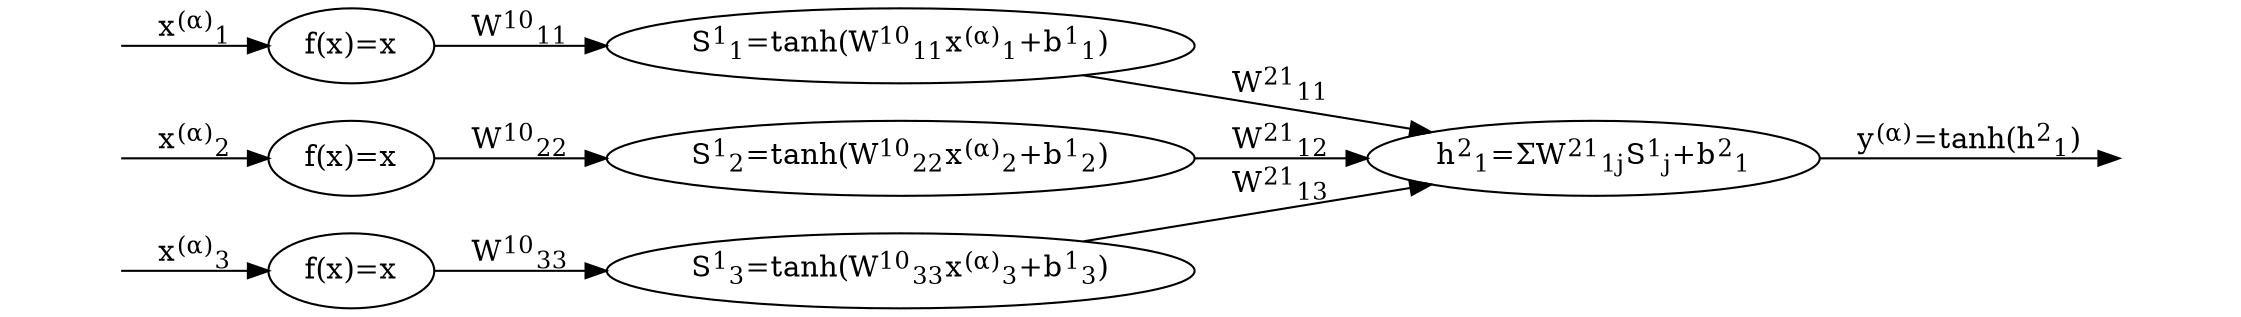 digraph{
    rankdir=<LR>
    splines=<line>
    node[color=<white>]
    input1[label=< >]
    input2[label=< >]
    input3[label=< >]
    finalout[label=< >]
    
    node[color=<black>] 
    input01[label=<f(x)=x>] 
    input02[label=<f(x)=x>] 
    input03[label=<f(x)=x>]

    input11[label=<S<sup>1</sup><sub>1</sub>=tanh(W<sup>10</sup><sub>11</sub>x<sup>(&alpha;)</sup><sub>1</sub>+b<sup>1</sup><sub>1</sub>)>] 
    input12[label=<S<sup>1</sup><sub>2</sub>=tanh(W<sup>10</sup><sub>22</sub>x<sup>(&alpha;)</sup><sub>2</sub>+b<sup>1</sup><sub>2</sub>)>] 
    input13[label=<S<sup>1</sup><sub>3</sub>=tanh(W<sup>10</sup><sub>33</sub>x<sup>(&alpha;)</sup><sub>3</sub>+b<sup>1</sup><sub>3</sub>)>]

    output[label=<h<sup>2</sup><sub>1</sub>=&Sigma;W<sup>21</sup><sub>1j</sub>S<sup>1</sup><sub>j</sub>+b<sup>2</sup><sub>1</sub>>]

    input1 -> input01 [label=<x<sup>(&alpha;)</sup><sub>1</sub>>]
    input2 -> input02 [label=<x<sup>(&alpha;)</sup><sub>2</sub>>]
    input3 -> input03 [label=<x<sup>(&alpha;)</sup><sub>3</sub>>]
    input01 -> input11 [label=<W<sup>10</sup><sub>11</sub>>]
    input02 -> input12 [label=<W<sup>10</sup><sub>22</sub>>]
    input03 -> input13 [label=<W<sup>10</sup><sub>33</sub>>]
    input11 -> output [label=<W<sup>21</sup><sub>11</sub>>]
    input12 -> output [label=<W<sup>21</sup><sub>12</sub>>]
    input13 -> output [label=<W<sup>21</sup><sub>13</sub>>]
    output -> finalout [label=<y<sup>(&alpha;)</sup>=tanh(h<sup>2</sup><sub>1</sub>)>]
}